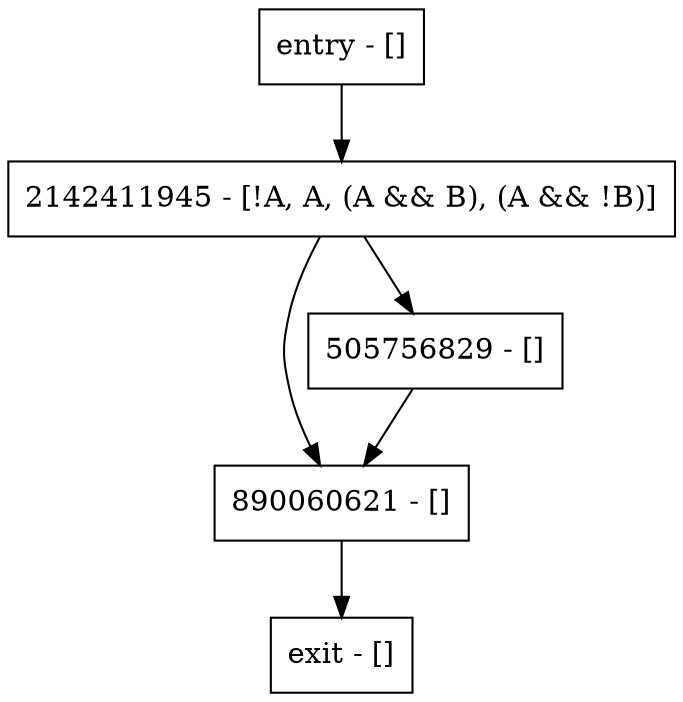 digraph foo {
node [shape=record];
entry [label="entry - []"];
exit [label="exit - []"];
890060621 [label="890060621 - []"];
2142411945 [label="2142411945 - [!A, A, (A && B), (A && !B)]"];
505756829 [label="505756829 - []"];
entry;
exit;
entry -> 2142411945;
890060621 -> exit;
2142411945 -> 890060621;
2142411945 -> 505756829;
505756829 -> 890060621;
}
